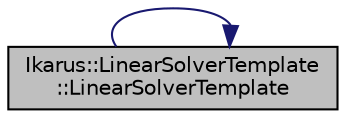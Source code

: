 digraph "Ikarus::LinearSolverTemplate::LinearSolverTemplate"
{
 // LATEX_PDF_SIZE
  edge [fontname="Helvetica",fontsize="10",labelfontname="Helvetica",labelfontsize="10"];
  node [fontname="Helvetica",fontsize="10",shape=record];
  rankdir="RL";
  Node1 [label="Ikarus::LinearSolverTemplate\l::LinearSolverTemplate",height=0.2,width=0.4,color="black", fillcolor="grey75", style="filled", fontcolor="black",tooltip="Copy constructor."];
  Node1 -> Node1 [dir="back",color="midnightblue",fontsize="10",style="solid",fontname="Helvetica"];
}
